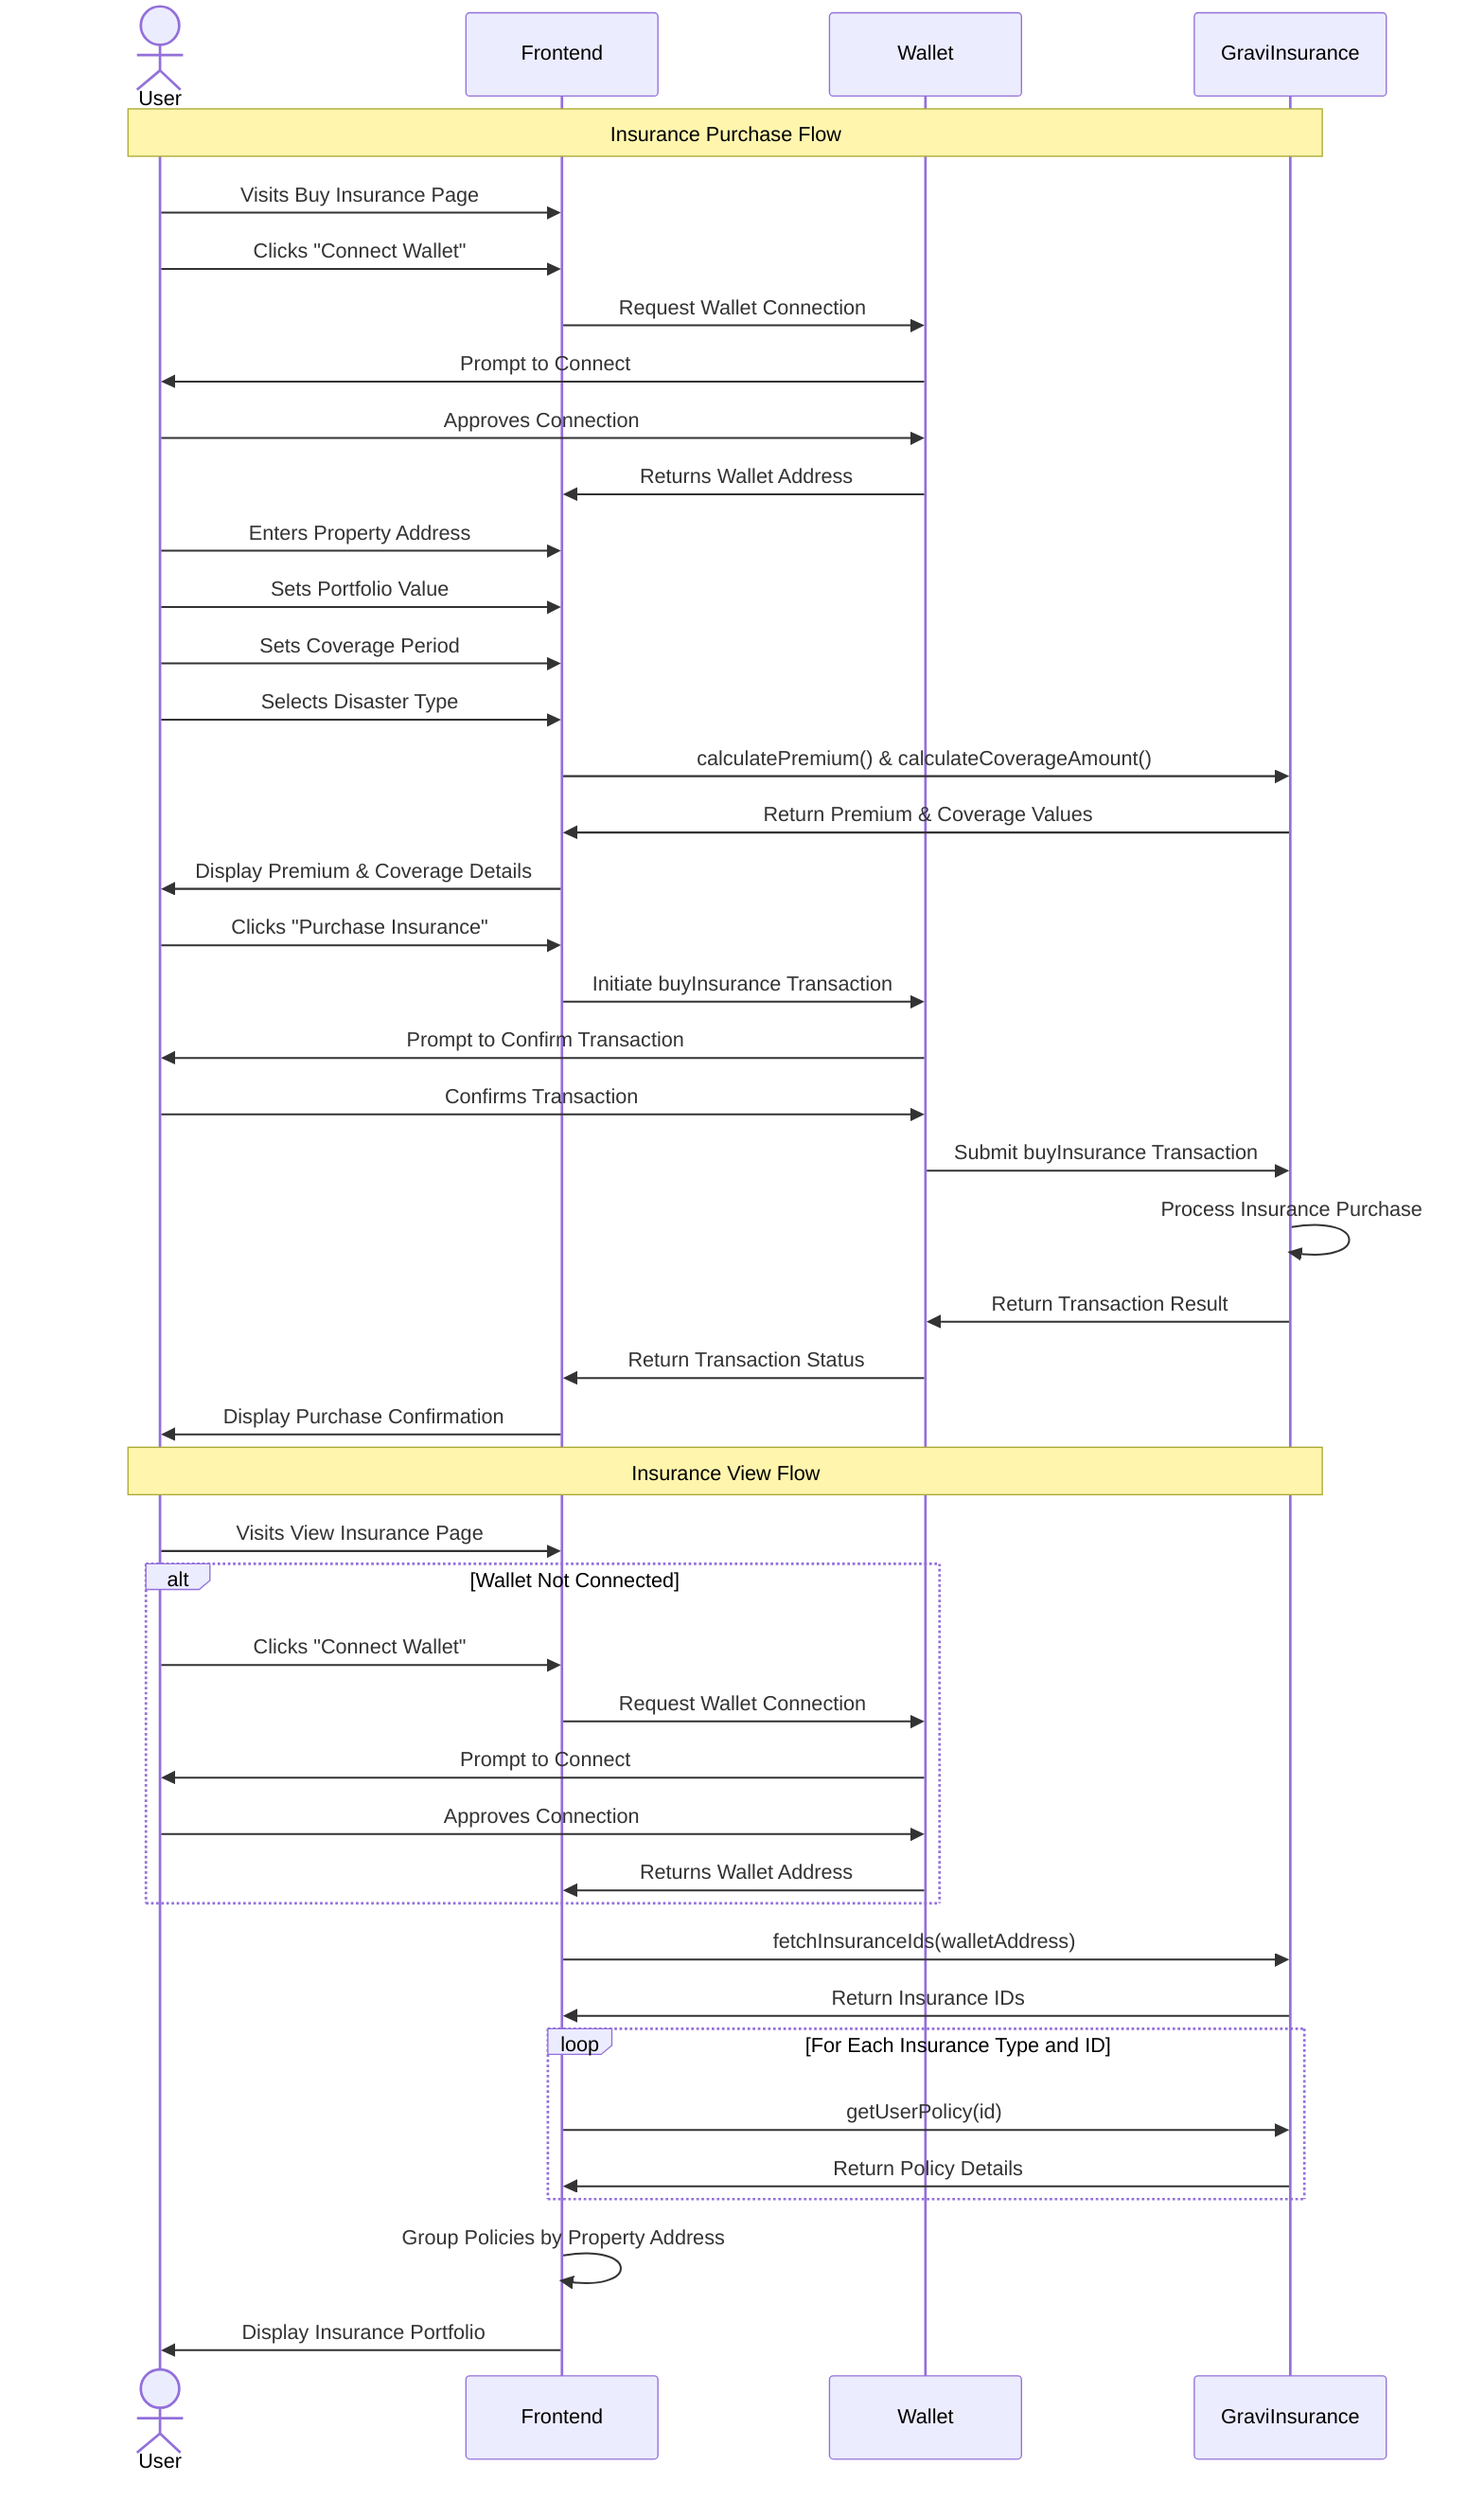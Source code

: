 sequenceDiagram
    actor User
    participant Frontend
    participant Wallet as Wallet
    participant Contract as GraviInsurance

    %% Buy Insurance Flow
    Note over User, Contract: Insurance Purchase Flow
    User->>Frontend: Visits Buy Insurance Page
    User->>Frontend: Clicks "Connect Wallet"
    Frontend->>Wallet: Request Wallet Connection
    Wallet->>User: Prompt to Connect
    User->>Wallet: Approves Connection
    Wallet->>Frontend: Returns Wallet Address
    
    User->>Frontend: Enters Property Address
    User->>Frontend: Sets Portfolio Value
    User->>Frontend: Sets Coverage Period
    User->>Frontend: Selects Disaster Type
    
    Frontend->>Contract: calculatePremium() & calculateCoverageAmount()
    Contract->>Frontend: Return Premium & Coverage Values
    Frontend->>User: Display Premium & Coverage Details
    
    User->>Frontend: Clicks "Purchase Insurance"
    Frontend->>Wallet: Initiate buyInsurance Transaction
    Wallet->>User: Prompt to Confirm Transaction
    User->>Wallet: Confirms Transaction
    Wallet->>Contract: Submit buyInsurance Transaction
    Contract->>Contract: Process Insurance Purchase
    Contract->>Wallet: Return Transaction Result
    Wallet->>Frontend: Return Transaction Status
    Frontend->>User: Display Purchase Confirmation
    
    %% View Insurance Flow
    Note over User, Contract: Insurance View Flow
    User->>Frontend: Visits View Insurance Page
    alt Wallet Not Connected
        User->>Frontend: Clicks "Connect Wallet"
        Frontend->>Wallet: Request Wallet Connection
        Wallet->>User: Prompt to Connect
        User->>Wallet: Approves Connection
        Wallet->>Frontend: Returns Wallet Address
    end
    
    Frontend->>Contract: fetchInsuranceIds(walletAddress)
    Contract->>Frontend: Return Insurance IDs
    
    loop For Each Insurance Type and ID
        Frontend->>Contract: getUserPolicy(id)
        Contract->>Frontend: Return Policy Details
    end
    
    Frontend->>Frontend: Group Policies by Property Address
    Frontend->>User: Display Insurance Portfolio